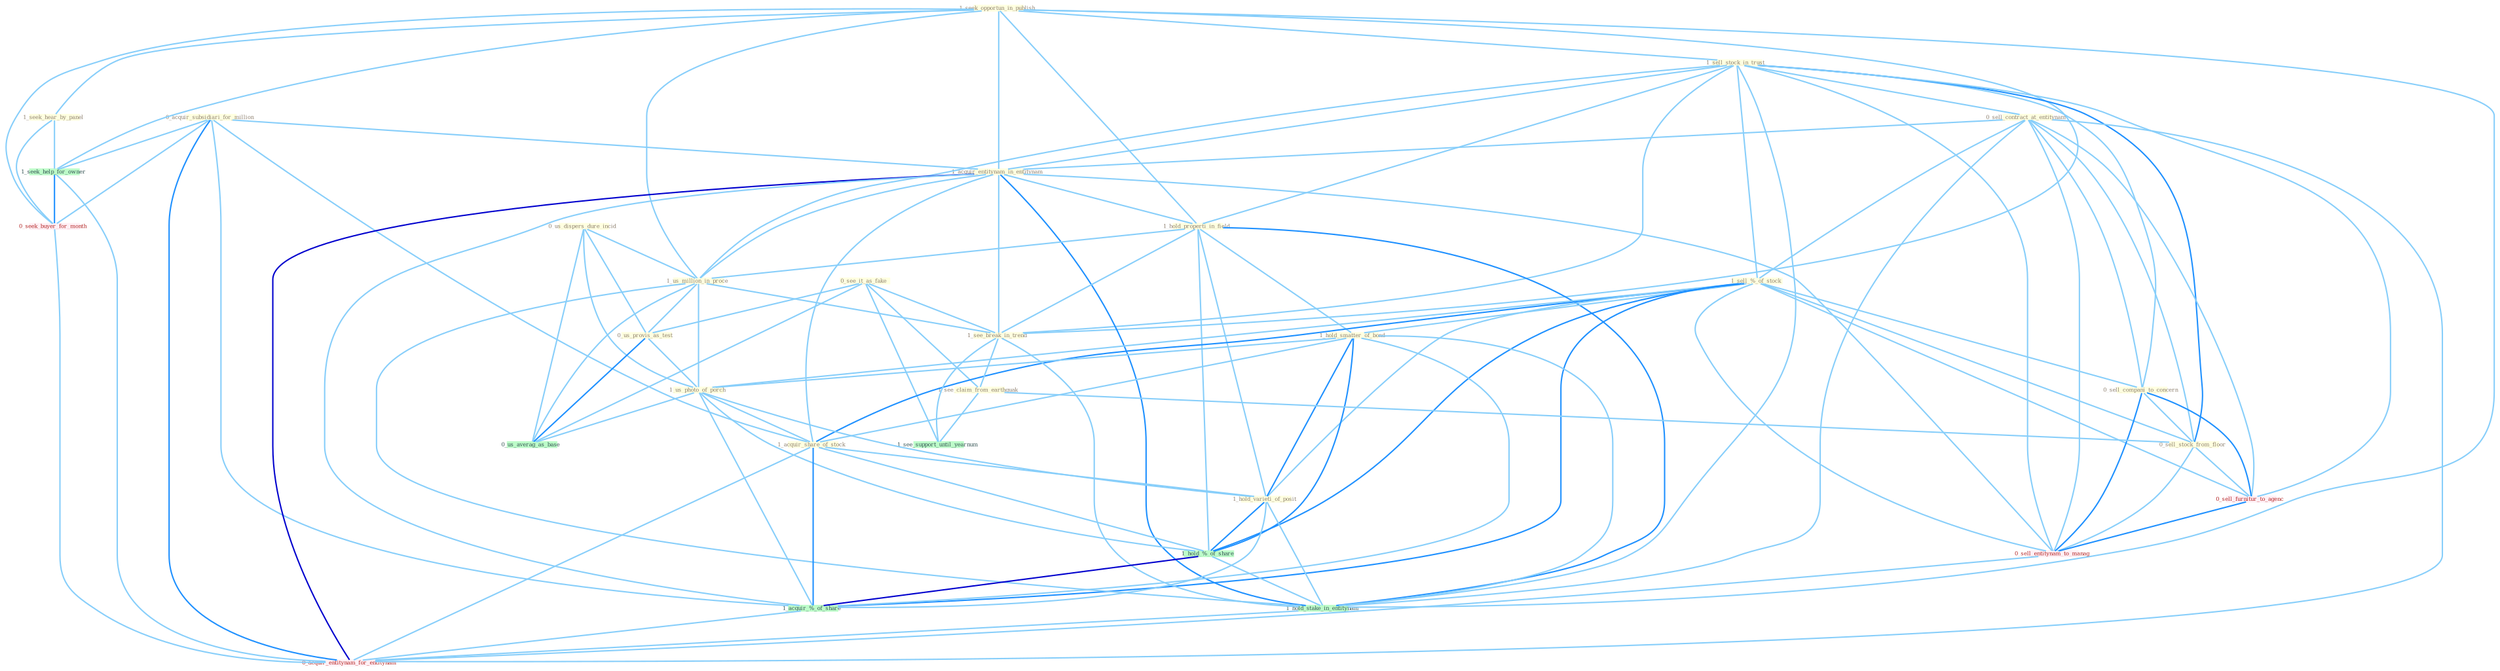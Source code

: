 Graph G{ 
    node
    [shape=polygon,style=filled,width=.5,height=.06,color="#BDFCC9",fixedsize=true,fontsize=4,
    fontcolor="#2f4f4f"];
    {node
    [color="#ffffe0", fontcolor="#8b7d6b"] "0_acquir_subsidiari_for_million " "1_seek_opportun_in_publish " "0_see_it_as_fake " "1_sell_stock_in_trust " "0_sell_contract_at_entitynam " "1_acquir_entitynam_in_entitynam " "0_us_dispers_dure_incid " "1_hold_properti_in_field " "1_sell_%_of_stock " "1_us_million_in_proce " "0_us_provis_as_test " "1_seek_hear_by_panel " "0_sell_compani_to_concern " "1_hold_smatter_of_bond " "1_see_break_in_trend " "1_us_photo_of_porch " "1_acquir_share_of_stock " "1_see_claim_from_earthquak " "1_hold_varieti_of_posit " "0_sell_stock_from_floor "}
{node [color="#fff0f5", fontcolor="#b22222"] "0_seek_buyer_for_month " "0_sell_furnitur_to_agenc " "0_sell_entitynam_to_manag " "0_acquir_entitynam_for_entitynam "}
edge [color="#B0E2FF"];

	"0_acquir_subsidiari_for_million " -- "1_acquir_entitynam_in_entitynam " [w="1", color="#87cefa" ];
	"0_acquir_subsidiari_for_million " -- "1_acquir_share_of_stock " [w="1", color="#87cefa" ];
	"0_acquir_subsidiari_for_million " -- "1_seek_help_for_owner " [w="1", color="#87cefa" ];
	"0_acquir_subsidiari_for_million " -- "0_seek_buyer_for_month " [w="1", color="#87cefa" ];
	"0_acquir_subsidiari_for_million " -- "1_acquir_%_of_share " [w="1", color="#87cefa" ];
	"0_acquir_subsidiari_for_million " -- "0_acquir_entitynam_for_entitynam " [w="2", color="#1e90ff" , len=0.8];
	"1_seek_opportun_in_publish " -- "1_sell_stock_in_trust " [w="1", color="#87cefa" ];
	"1_seek_opportun_in_publish " -- "1_acquir_entitynam_in_entitynam " [w="1", color="#87cefa" ];
	"1_seek_opportun_in_publish " -- "1_hold_properti_in_field " [w="1", color="#87cefa" ];
	"1_seek_opportun_in_publish " -- "1_us_million_in_proce " [w="1", color="#87cefa" ];
	"1_seek_opportun_in_publish " -- "1_seek_hear_by_panel " [w="1", color="#87cefa" ];
	"1_seek_opportun_in_publish " -- "1_see_break_in_trend " [w="1", color="#87cefa" ];
	"1_seek_opportun_in_publish " -- "1_hold_stake_in_entitynam " [w="1", color="#87cefa" ];
	"1_seek_opportun_in_publish " -- "1_seek_help_for_owner " [w="1", color="#87cefa" ];
	"1_seek_opportun_in_publish " -- "0_seek_buyer_for_month " [w="1", color="#87cefa" ];
	"0_see_it_as_fake " -- "0_us_provis_as_test " [w="1", color="#87cefa" ];
	"0_see_it_as_fake " -- "1_see_break_in_trend " [w="1", color="#87cefa" ];
	"0_see_it_as_fake " -- "1_see_claim_from_earthquak " [w="1", color="#87cefa" ];
	"0_see_it_as_fake " -- "1_see_support_until_yearnum " [w="1", color="#87cefa" ];
	"0_see_it_as_fake " -- "0_us_averag_as_base " [w="1", color="#87cefa" ];
	"1_sell_stock_in_trust " -- "0_sell_contract_at_entitynam " [w="1", color="#87cefa" ];
	"1_sell_stock_in_trust " -- "1_acquir_entitynam_in_entitynam " [w="1", color="#87cefa" ];
	"1_sell_stock_in_trust " -- "1_hold_properti_in_field " [w="1", color="#87cefa" ];
	"1_sell_stock_in_trust " -- "1_sell_%_of_stock " [w="1", color="#87cefa" ];
	"1_sell_stock_in_trust " -- "1_us_million_in_proce " [w="1", color="#87cefa" ];
	"1_sell_stock_in_trust " -- "0_sell_compani_to_concern " [w="1", color="#87cefa" ];
	"1_sell_stock_in_trust " -- "1_see_break_in_trend " [w="1", color="#87cefa" ];
	"1_sell_stock_in_trust " -- "0_sell_stock_from_floor " [w="2", color="#1e90ff" , len=0.8];
	"1_sell_stock_in_trust " -- "1_hold_stake_in_entitynam " [w="1", color="#87cefa" ];
	"1_sell_stock_in_trust " -- "0_sell_furnitur_to_agenc " [w="1", color="#87cefa" ];
	"1_sell_stock_in_trust " -- "0_sell_entitynam_to_manag " [w="1", color="#87cefa" ];
	"0_sell_contract_at_entitynam " -- "1_acquir_entitynam_in_entitynam " [w="1", color="#87cefa" ];
	"0_sell_contract_at_entitynam " -- "1_sell_%_of_stock " [w="1", color="#87cefa" ];
	"0_sell_contract_at_entitynam " -- "0_sell_compani_to_concern " [w="1", color="#87cefa" ];
	"0_sell_contract_at_entitynam " -- "0_sell_stock_from_floor " [w="1", color="#87cefa" ];
	"0_sell_contract_at_entitynam " -- "1_hold_stake_in_entitynam " [w="1", color="#87cefa" ];
	"0_sell_contract_at_entitynam " -- "0_sell_furnitur_to_agenc " [w="1", color="#87cefa" ];
	"0_sell_contract_at_entitynam " -- "0_sell_entitynam_to_manag " [w="1", color="#87cefa" ];
	"0_sell_contract_at_entitynam " -- "0_acquir_entitynam_for_entitynam " [w="1", color="#87cefa" ];
	"1_acquir_entitynam_in_entitynam " -- "1_hold_properti_in_field " [w="1", color="#87cefa" ];
	"1_acquir_entitynam_in_entitynam " -- "1_us_million_in_proce " [w="1", color="#87cefa" ];
	"1_acquir_entitynam_in_entitynam " -- "1_see_break_in_trend " [w="1", color="#87cefa" ];
	"1_acquir_entitynam_in_entitynam " -- "1_acquir_share_of_stock " [w="1", color="#87cefa" ];
	"1_acquir_entitynam_in_entitynam " -- "1_hold_stake_in_entitynam " [w="2", color="#1e90ff" , len=0.8];
	"1_acquir_entitynam_in_entitynam " -- "1_acquir_%_of_share " [w="1", color="#87cefa" ];
	"1_acquir_entitynam_in_entitynam " -- "0_sell_entitynam_to_manag " [w="1", color="#87cefa" ];
	"1_acquir_entitynam_in_entitynam " -- "0_acquir_entitynam_for_entitynam " [w="3", color="#0000cd" , len=0.6];
	"0_us_dispers_dure_incid " -- "1_us_million_in_proce " [w="1", color="#87cefa" ];
	"0_us_dispers_dure_incid " -- "0_us_provis_as_test " [w="1", color="#87cefa" ];
	"0_us_dispers_dure_incid " -- "1_us_photo_of_porch " [w="1", color="#87cefa" ];
	"0_us_dispers_dure_incid " -- "0_us_averag_as_base " [w="1", color="#87cefa" ];
	"1_hold_properti_in_field " -- "1_us_million_in_proce " [w="1", color="#87cefa" ];
	"1_hold_properti_in_field " -- "1_hold_smatter_of_bond " [w="1", color="#87cefa" ];
	"1_hold_properti_in_field " -- "1_see_break_in_trend " [w="1", color="#87cefa" ];
	"1_hold_properti_in_field " -- "1_hold_varieti_of_posit " [w="1", color="#87cefa" ];
	"1_hold_properti_in_field " -- "1_hold_%_of_share " [w="1", color="#87cefa" ];
	"1_hold_properti_in_field " -- "1_hold_stake_in_entitynam " [w="2", color="#1e90ff" , len=0.8];
	"1_sell_%_of_stock " -- "0_sell_compani_to_concern " [w="1", color="#87cefa" ];
	"1_sell_%_of_stock " -- "1_hold_smatter_of_bond " [w="1", color="#87cefa" ];
	"1_sell_%_of_stock " -- "1_us_photo_of_porch " [w="1", color="#87cefa" ];
	"1_sell_%_of_stock " -- "1_acquir_share_of_stock " [w="2", color="#1e90ff" , len=0.8];
	"1_sell_%_of_stock " -- "1_hold_varieti_of_posit " [w="1", color="#87cefa" ];
	"1_sell_%_of_stock " -- "0_sell_stock_from_floor " [w="1", color="#87cefa" ];
	"1_sell_%_of_stock " -- "1_hold_%_of_share " [w="2", color="#1e90ff" , len=0.8];
	"1_sell_%_of_stock " -- "1_acquir_%_of_share " [w="2", color="#1e90ff" , len=0.8];
	"1_sell_%_of_stock " -- "0_sell_furnitur_to_agenc " [w="1", color="#87cefa" ];
	"1_sell_%_of_stock " -- "0_sell_entitynam_to_manag " [w="1", color="#87cefa" ];
	"1_us_million_in_proce " -- "0_us_provis_as_test " [w="1", color="#87cefa" ];
	"1_us_million_in_proce " -- "1_see_break_in_trend " [w="1", color="#87cefa" ];
	"1_us_million_in_proce " -- "1_us_photo_of_porch " [w="1", color="#87cefa" ];
	"1_us_million_in_proce " -- "1_hold_stake_in_entitynam " [w="1", color="#87cefa" ];
	"1_us_million_in_proce " -- "0_us_averag_as_base " [w="1", color="#87cefa" ];
	"0_us_provis_as_test " -- "1_us_photo_of_porch " [w="1", color="#87cefa" ];
	"0_us_provis_as_test " -- "0_us_averag_as_base " [w="2", color="#1e90ff" , len=0.8];
	"1_seek_hear_by_panel " -- "1_seek_help_for_owner " [w="1", color="#87cefa" ];
	"1_seek_hear_by_panel " -- "0_seek_buyer_for_month " [w="1", color="#87cefa" ];
	"0_sell_compani_to_concern " -- "0_sell_stock_from_floor " [w="1", color="#87cefa" ];
	"0_sell_compani_to_concern " -- "0_sell_furnitur_to_agenc " [w="2", color="#1e90ff" , len=0.8];
	"0_sell_compani_to_concern " -- "0_sell_entitynam_to_manag " [w="2", color="#1e90ff" , len=0.8];
	"1_hold_smatter_of_bond " -- "1_us_photo_of_porch " [w="1", color="#87cefa" ];
	"1_hold_smatter_of_bond " -- "1_acquir_share_of_stock " [w="1", color="#87cefa" ];
	"1_hold_smatter_of_bond " -- "1_hold_varieti_of_posit " [w="2", color="#1e90ff" , len=0.8];
	"1_hold_smatter_of_bond " -- "1_hold_%_of_share " [w="2", color="#1e90ff" , len=0.8];
	"1_hold_smatter_of_bond " -- "1_hold_stake_in_entitynam " [w="1", color="#87cefa" ];
	"1_hold_smatter_of_bond " -- "1_acquir_%_of_share " [w="1", color="#87cefa" ];
	"1_see_break_in_trend " -- "1_see_claim_from_earthquak " [w="1", color="#87cefa" ];
	"1_see_break_in_trend " -- "1_hold_stake_in_entitynam " [w="1", color="#87cefa" ];
	"1_see_break_in_trend " -- "1_see_support_until_yearnum " [w="1", color="#87cefa" ];
	"1_us_photo_of_porch " -- "1_acquir_share_of_stock " [w="1", color="#87cefa" ];
	"1_us_photo_of_porch " -- "1_hold_varieti_of_posit " [w="1", color="#87cefa" ];
	"1_us_photo_of_porch " -- "1_hold_%_of_share " [w="1", color="#87cefa" ];
	"1_us_photo_of_porch " -- "1_acquir_%_of_share " [w="1", color="#87cefa" ];
	"1_us_photo_of_porch " -- "0_us_averag_as_base " [w="1", color="#87cefa" ];
	"1_acquir_share_of_stock " -- "1_hold_varieti_of_posit " [w="1", color="#87cefa" ];
	"1_acquir_share_of_stock " -- "1_hold_%_of_share " [w="1", color="#87cefa" ];
	"1_acquir_share_of_stock " -- "1_acquir_%_of_share " [w="2", color="#1e90ff" , len=0.8];
	"1_acquir_share_of_stock " -- "0_acquir_entitynam_for_entitynam " [w="1", color="#87cefa" ];
	"1_see_claim_from_earthquak " -- "0_sell_stock_from_floor " [w="1", color="#87cefa" ];
	"1_see_claim_from_earthquak " -- "1_see_support_until_yearnum " [w="1", color="#87cefa" ];
	"1_hold_varieti_of_posit " -- "1_hold_%_of_share " [w="2", color="#1e90ff" , len=0.8];
	"1_hold_varieti_of_posit " -- "1_hold_stake_in_entitynam " [w="1", color="#87cefa" ];
	"1_hold_varieti_of_posit " -- "1_acquir_%_of_share " [w="1", color="#87cefa" ];
	"0_sell_stock_from_floor " -- "0_sell_furnitur_to_agenc " [w="1", color="#87cefa" ];
	"0_sell_stock_from_floor " -- "0_sell_entitynam_to_manag " [w="1", color="#87cefa" ];
	"1_hold_%_of_share " -- "1_hold_stake_in_entitynam " [w="1", color="#87cefa" ];
	"1_hold_%_of_share " -- "1_acquir_%_of_share " [w="3", color="#0000cd" , len=0.6];
	"1_hold_stake_in_entitynam " -- "0_acquir_entitynam_for_entitynam " [w="1", color="#87cefa" ];
	"1_seek_help_for_owner " -- "0_seek_buyer_for_month " [w="2", color="#1e90ff" , len=0.8];
	"1_seek_help_for_owner " -- "0_acquir_entitynam_for_entitynam " [w="1", color="#87cefa" ];
	"0_seek_buyer_for_month " -- "0_acquir_entitynam_for_entitynam " [w="1", color="#87cefa" ];
	"1_acquir_%_of_share " -- "0_acquir_entitynam_for_entitynam " [w="1", color="#87cefa" ];
	"0_sell_furnitur_to_agenc " -- "0_sell_entitynam_to_manag " [w="2", color="#1e90ff" , len=0.8];
	"0_sell_entitynam_to_manag " -- "0_acquir_entitynam_for_entitynam " [w="1", color="#87cefa" ];
}